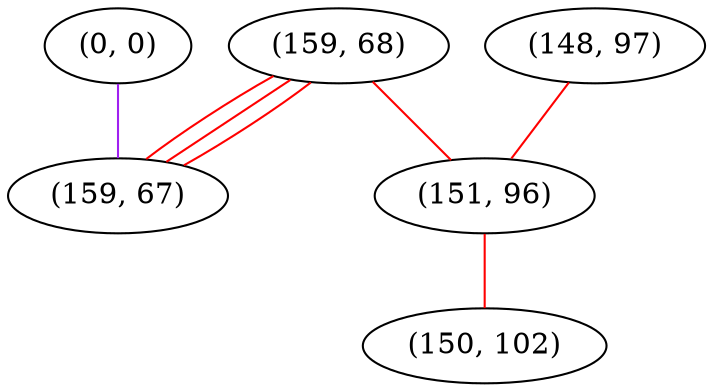 graph "" {
"(0, 0)";
"(159, 68)";
"(148, 97)";
"(151, 96)";
"(150, 102)";
"(159, 67)";
"(0, 0)" -- "(159, 67)"  [color=purple, key=0, weight=4];
"(159, 68)" -- "(159, 67)"  [color=red, key=0, weight=1];
"(159, 68)" -- "(159, 67)"  [color=red, key=1, weight=1];
"(159, 68)" -- "(159, 67)"  [color=red, key=2, weight=1];
"(159, 68)" -- "(151, 96)"  [color=red, key=0, weight=1];
"(148, 97)" -- "(151, 96)"  [color=red, key=0, weight=1];
"(151, 96)" -- "(150, 102)"  [color=red, key=0, weight=1];
}
